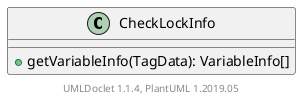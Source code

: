 @startuml

    class CheckLockInfo [[CheckLockInfo.html]] {
        +getVariableInfo(TagData): VariableInfo[]
    }


    center footer UMLDoclet 1.1.4, PlantUML 1.2019.05
@enduml
